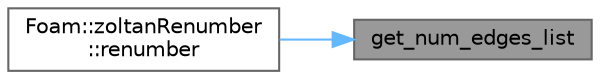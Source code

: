 digraph "get_num_edges_list"
{
 // LATEX_PDF_SIZE
  bgcolor="transparent";
  edge [fontname=Helvetica,fontsize=10,labelfontname=Helvetica,labelfontsize=10];
  node [fontname=Helvetica,fontsize=10,shape=box,height=0.2,width=0.4];
  rankdir="RL";
  Node1 [id="Node000001",label="get_num_edges_list",height=0.2,width=0.4,color="gray40", fillcolor="grey60", style="filled", fontcolor="black",tooltip=" "];
  Node1 -> Node2 [id="edge1_Node000001_Node000002",dir="back",color="steelblue1",style="solid",tooltip=" "];
  Node2 [id="Node000002",label="Foam::zoltanRenumber\l::renumber",height=0.2,width=0.4,color="grey40", fillcolor="white", style="filled",URL="$classFoam_1_1zoltanRenumber.html#a43e03f902cbbeb39d4552a7e1cee9e73",tooltip=" "];
}
